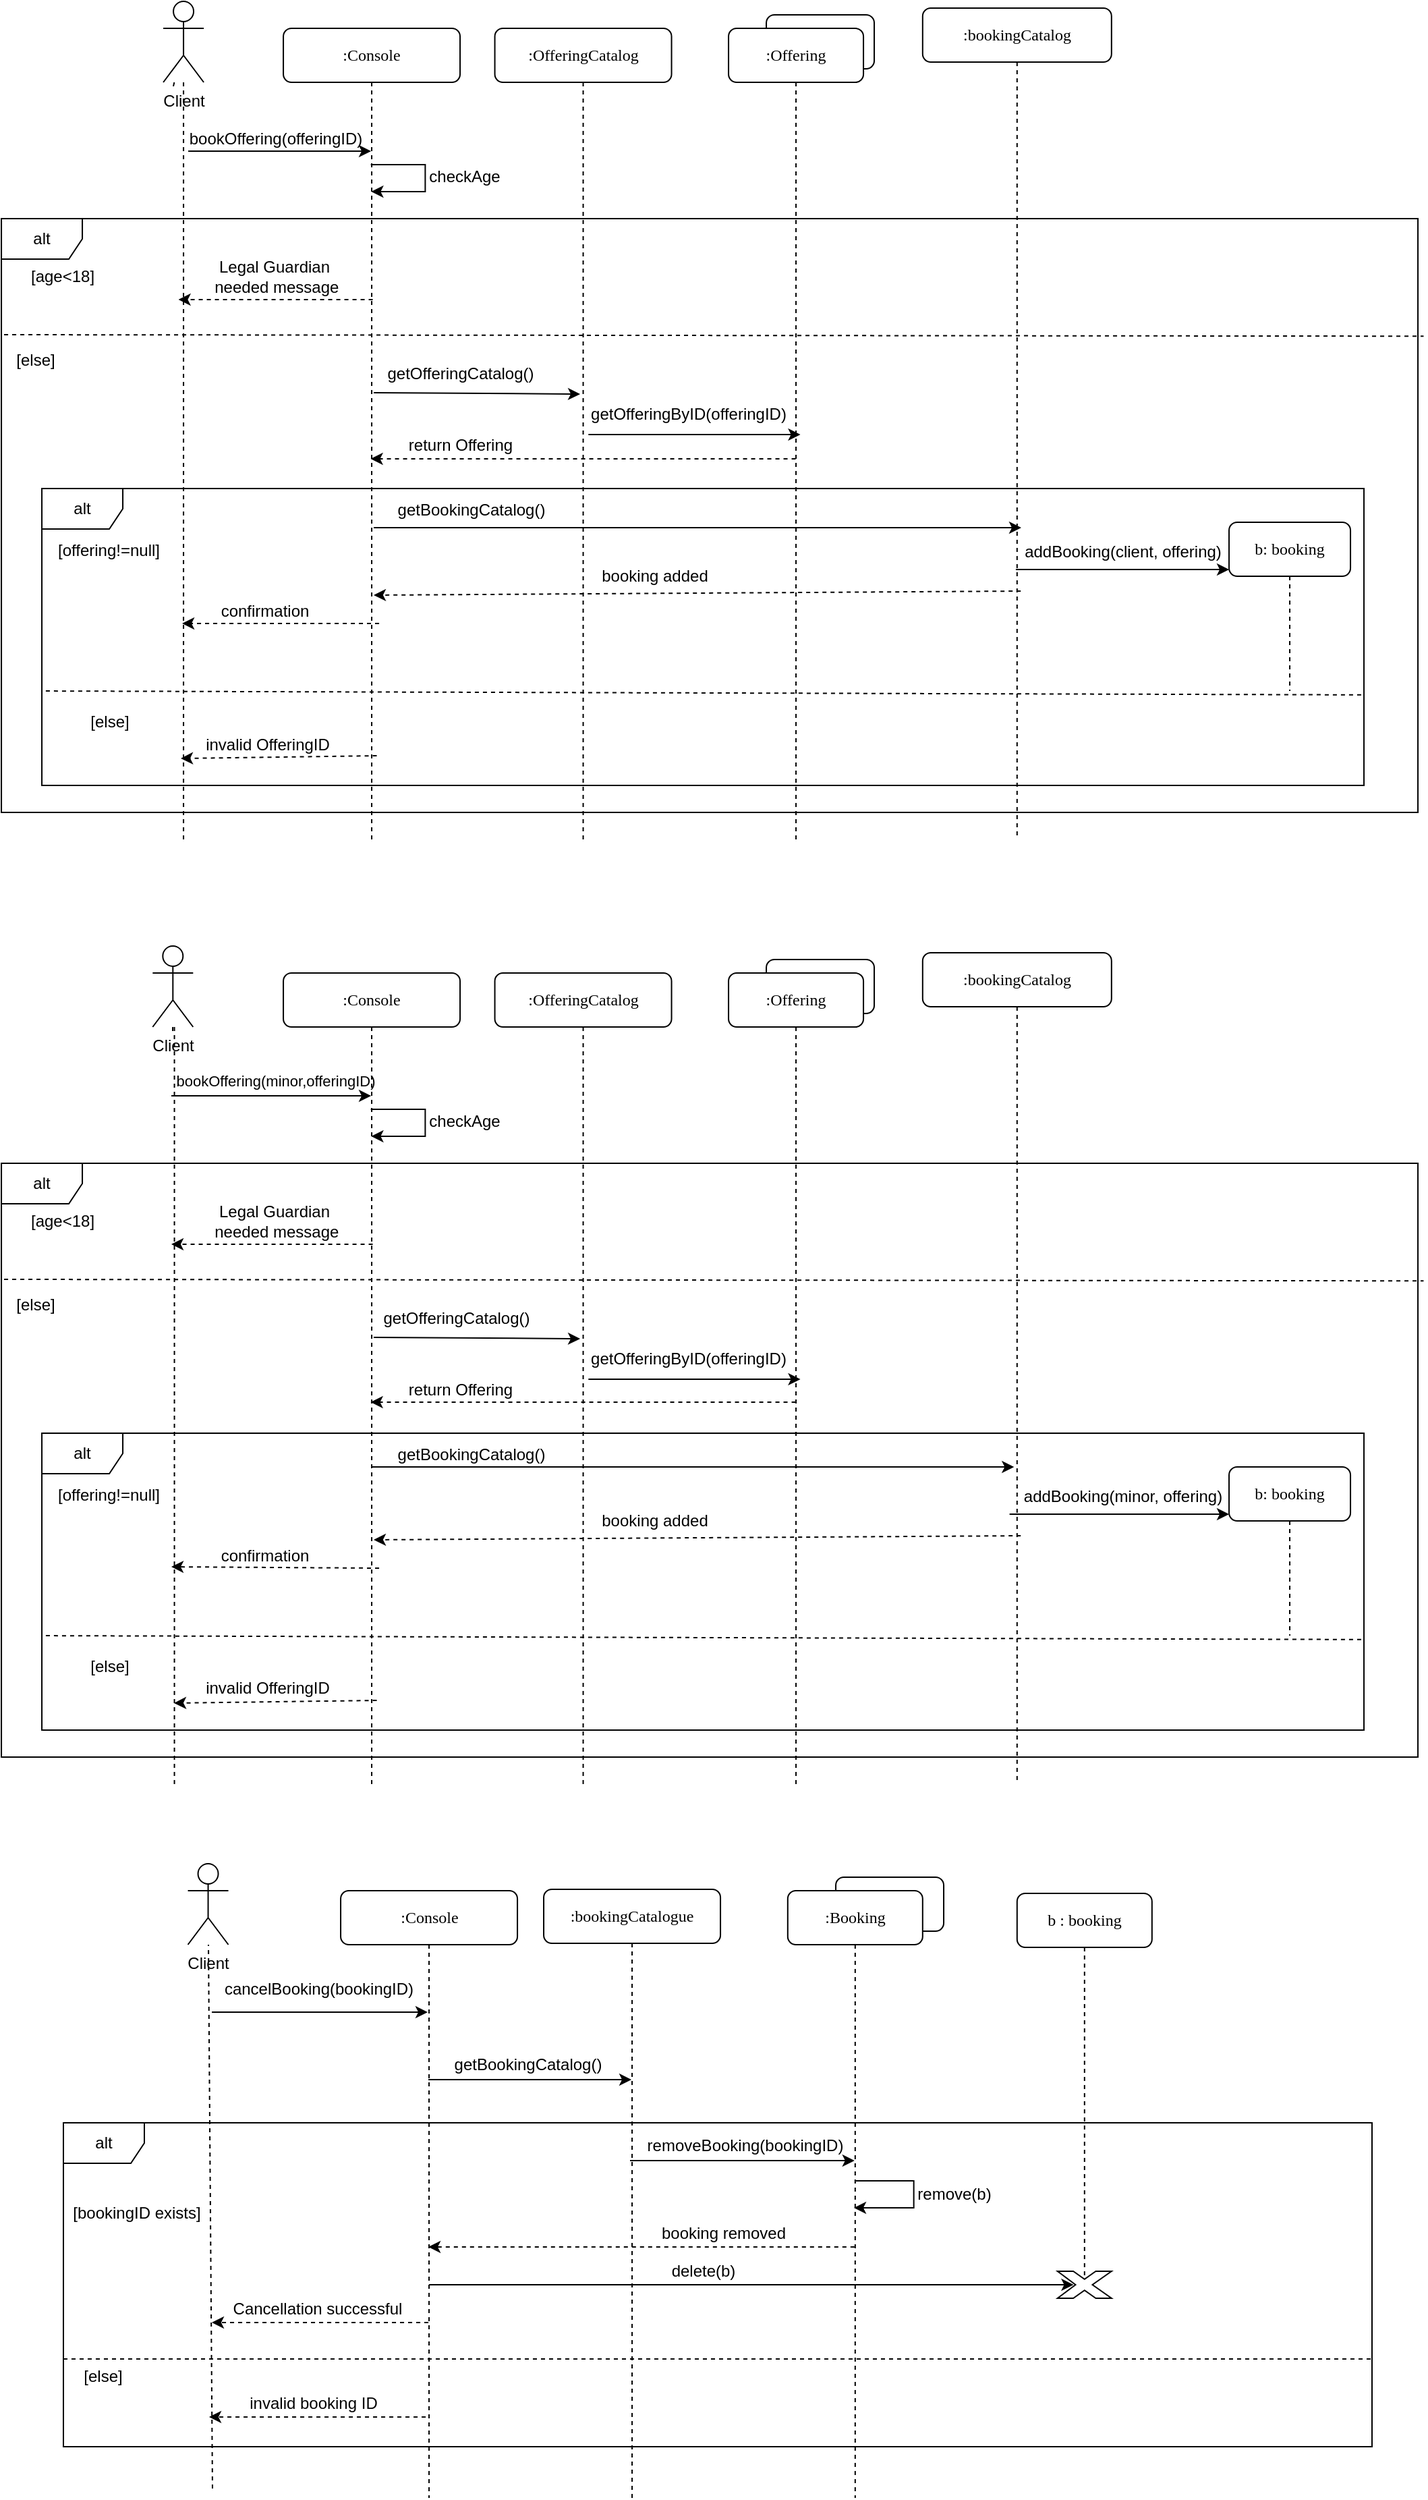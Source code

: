 <mxfile version="24.8.3">
  <diagram name="Page-1" id="13e1069c-82ec-6db2-03f1-153e76fe0fe0">
    <mxGraphModel dx="1434" dy="2445" grid="1" gridSize="10" guides="1" tooltips="1" connect="1" arrows="1" fold="1" page="1" pageScale="1" pageWidth="1100" pageHeight="850" background="none" math="0" shadow="0">
      <root>
        <mxCell id="0" />
        <mxCell id="1" parent="0" />
        <mxCell id="0YN1JNcntVtqTYBsjdS_-84" value="" style="endArrow=none;dashed=1;html=1;rounded=0;" edge="1" parent="1">
          <mxGeometry width="50" height="50" relative="1" as="geometry">
            <mxPoint x="162.28" y="-349" as="sourcePoint" />
            <mxPoint x="162.28" y="-910" as="targetPoint" />
          </mxGeometry>
        </mxCell>
        <mxCell id="giZi3sO-TTmVDWN61RLp-180" value="" style="endArrow=none;dashed=1;html=1;rounded=0;" parent="1" source="giZi3sO-TTmVDWN61RLp-182" edge="1">
          <mxGeometry width="50" height="50" relative="1" as="geometry">
            <mxPoint x="161.03" y="-1235" as="sourcePoint" />
            <mxPoint x="161.03" y="-1605" as="targetPoint" />
          </mxGeometry>
        </mxCell>
        <mxCell id="giZi3sO-TTmVDWN61RLp-181" value="" style="endArrow=none;dashed=1;html=1;rounded=0;" parent="1" edge="1" target="giZi3sO-TTmVDWN61RLp-182">
          <mxGeometry width="50" height="50" relative="1" as="geometry">
            <mxPoint x="169.03" y="-1049" as="sourcePoint" />
            <mxPoint x="170.03" y="-1575" as="targetPoint" />
          </mxGeometry>
        </mxCell>
        <mxCell id="giZi3sO-TTmVDWN61RLp-182" value="Client" style="shape=umlActor;verticalLabelPosition=bottom;verticalAlign=top;html=1;outlineConnect=0;" parent="1" vertex="1">
          <mxGeometry x="154.03" y="-1670" width="30" height="60" as="geometry" />
        </mxCell>
        <mxCell id="giZi3sO-TTmVDWN61RLp-184" value=":bookingCatalog" style="shape=umlLifeline;perimeter=lifelinePerimeter;whiteSpace=wrap;html=1;container=1;collapsible=0;recursiveResize=0;outlineConnect=0;rounded=1;shadow=0;comic=0;labelBackgroundColor=none;strokeWidth=1;fontFamily=Verdana;fontSize=12;align=center;" parent="1" vertex="1">
          <mxGeometry x="716.91" y="-1665" width="140" height="616" as="geometry" />
        </mxCell>
        <mxCell id="giZi3sO-TTmVDWN61RLp-178" value=":OfferingCatalog" style="shape=umlLifeline;perimeter=lifelinePerimeter;whiteSpace=wrap;html=1;container=1;collapsible=0;recursiveResize=0;outlineConnect=0;rounded=1;shadow=0;comic=0;labelBackgroundColor=none;strokeWidth=1;fontFamily=Verdana;fontSize=12;align=center;" parent="1" vertex="1">
          <mxGeometry x="399.78" y="-1650" width="131" height="601" as="geometry" />
        </mxCell>
        <mxCell id="giZi3sO-TTmVDWN61RLp-190" value="" style="rounded=1;whiteSpace=wrap;html=1;" parent="1" vertex="1">
          <mxGeometry x="601.03" y="-1660" width="80" height="40" as="geometry" />
        </mxCell>
        <mxCell id="giZi3sO-TTmVDWN61RLp-191" value=":Offering" style="shape=umlLifeline;perimeter=lifelinePerimeter;whiteSpace=wrap;html=1;container=1;collapsible=0;recursiveResize=0;outlineConnect=0;rounded=1;shadow=0;comic=0;labelBackgroundColor=none;strokeWidth=1;fontFamily=Verdana;fontSize=12;align=center;" parent="1" vertex="1">
          <mxGeometry x="573.03" y="-1650" width="100" height="601" as="geometry" />
        </mxCell>
        <mxCell id="0YN1JNcntVtqTYBsjdS_-33" value="" style="endArrow=classic;html=1;rounded=0;dashed=1;" edge="1" parent="giZi3sO-TTmVDWN61RLp-191">
          <mxGeometry width="50" height="50" relative="1" as="geometry">
            <mxPoint x="216.57" y="417" as="sourcePoint" />
            <mxPoint x="-263.03" y="420" as="targetPoint" />
          </mxGeometry>
        </mxCell>
        <mxCell id="giZi3sO-TTmVDWN61RLp-256" value="" style="endArrow=none;dashed=1;html=1;rounded=0;" parent="1" edge="1" target="giZi3sO-TTmVDWN61RLp-257">
          <mxGeometry width="50" height="50" relative="1" as="geometry">
            <mxPoint x="190.5" y="173" as="sourcePoint" />
            <mxPoint x="190" y="-197" as="targetPoint" />
          </mxGeometry>
        </mxCell>
        <mxCell id="giZi3sO-TTmVDWN61RLp-257" value="Client" style="shape=umlActor;verticalLabelPosition=bottom;verticalAlign=top;html=1;outlineConnect=0;" parent="1" vertex="1">
          <mxGeometry x="172.28" y="-290" width="30" height="60" as="geometry" />
        </mxCell>
        <mxCell id="giZi3sO-TTmVDWN61RLp-258" value="b : booking" style="shape=umlLifeline;perimeter=lifelinePerimeter;whiteSpace=wrap;html=1;container=1;collapsible=0;recursiveResize=0;outlineConnect=0;rounded=1;shadow=0;comic=0;labelBackgroundColor=none;strokeWidth=1;fontFamily=Verdana;fontSize=12;align=center;" parent="1" vertex="1">
          <mxGeometry x="786.91" y="-268" width="100" height="288" as="geometry" />
        </mxCell>
        <mxCell id="giZi3sO-TTmVDWN61RLp-259" value=":bookingCatalogue" style="shape=umlLifeline;perimeter=lifelinePerimeter;whiteSpace=wrap;html=1;container=1;collapsible=0;recursiveResize=0;outlineConnect=0;rounded=1;shadow=0;comic=0;labelBackgroundColor=none;strokeWidth=1;fontFamily=Verdana;fontSize=12;align=center;" parent="1" vertex="1">
          <mxGeometry x="436.03" y="-271" width="131" height="451" as="geometry" />
        </mxCell>
        <mxCell id="0YN1JNcntVtqTYBsjdS_-129" value="" style="endArrow=classic;html=1;rounded=0;" edge="1" parent="giZi3sO-TTmVDWN61RLp-259">
          <mxGeometry width="50" height="50" relative="1" as="geometry">
            <mxPoint x="-85.5" y="141" as="sourcePoint" />
            <mxPoint x="65" y="141" as="targetPoint" />
          </mxGeometry>
        </mxCell>
        <mxCell id="0YN1JNcntVtqTYBsjdS_-131" value="getBookingCatalog()" style="text;html=1;align=center;verticalAlign=middle;resizable=0;points=[];autosize=1;strokeColor=none;fillColor=none;" vertex="1" parent="giZi3sO-TTmVDWN61RLp-259">
          <mxGeometry x="-82" y="115" width="140" height="30" as="geometry" />
        </mxCell>
        <mxCell id="giZi3sO-TTmVDWN61RLp-263" value="" style="rounded=1;whiteSpace=wrap;html=1;" parent="1" vertex="1">
          <mxGeometry x="652.53" y="-280" width="80" height="40" as="geometry" />
        </mxCell>
        <mxCell id="giZi3sO-TTmVDWN61RLp-264" value=":Booking" style="shape=umlLifeline;perimeter=lifelinePerimeter;whiteSpace=wrap;html=1;container=1;collapsible=0;recursiveResize=0;outlineConnect=0;rounded=1;shadow=0;comic=0;labelBackgroundColor=none;strokeWidth=1;fontFamily=Verdana;fontSize=12;align=center;" parent="1" vertex="1">
          <mxGeometry x="616.91" y="-270" width="100" height="450" as="geometry" />
        </mxCell>
        <mxCell id="giZi3sO-TTmVDWN61RLp-266" value="alt" style="shape=umlFrame;whiteSpace=wrap;html=1;pointerEvents=0;" parent="1" vertex="1">
          <mxGeometry x="80" y="-98" width="970" height="240" as="geometry" />
        </mxCell>
        <mxCell id="giZi3sO-TTmVDWN61RLp-267" value="[bookingID exists]" style="text;html=1;align=center;verticalAlign=middle;resizable=0;points=[];autosize=1;strokeColor=none;fillColor=none;" parent="1" vertex="1">
          <mxGeometry x="74.03" y="-46" width="120" height="30" as="geometry" />
        </mxCell>
        <mxCell id="giZi3sO-TTmVDWN61RLp-272" value="" style="line;strokeWidth=1;fillColor=none;align=left;verticalAlign=middle;spacingTop=-1;spacingLeft=3;spacingRight=3;rotatable=0;labelPosition=right;points=[];portConstraint=eastwest;strokeColor=inherit;dashed=1;" parent="1" vertex="1">
          <mxGeometry x="80" y="48" width="970" height="58" as="geometry" />
        </mxCell>
        <mxCell id="giZi3sO-TTmVDWN61RLp-273" value="[else]" style="text;html=1;align=center;verticalAlign=middle;resizable=0;points=[];autosize=1;strokeColor=none;fillColor=none;" parent="1" vertex="1">
          <mxGeometry x="84.03" y="75" width="50" height="30" as="geometry" />
        </mxCell>
        <mxCell id="0YN1JNcntVtqTYBsjdS_-1" value=":Console" style="shape=umlLifeline;perimeter=lifelinePerimeter;whiteSpace=wrap;html=1;container=1;collapsible=0;recursiveResize=0;outlineConnect=0;rounded=1;shadow=0;comic=0;labelBackgroundColor=none;strokeWidth=1;fontFamily=Verdana;fontSize=12;align=center;" vertex="1" parent="1">
          <mxGeometry x="243.03" y="-1650" width="131" height="601" as="geometry" />
        </mxCell>
        <mxCell id="0YN1JNcntVtqTYBsjdS_-2" value="" style="endArrow=classic;html=1;rounded=0;" edge="1" parent="0YN1JNcntVtqTYBsjdS_-1" target="0YN1JNcntVtqTYBsjdS_-1">
          <mxGeometry width="50" height="50" relative="1" as="geometry">
            <mxPoint x="-70.5" y="91" as="sourcePoint" />
            <mxPoint x="63.5" y="91" as="targetPoint" />
          </mxGeometry>
        </mxCell>
        <mxCell id="0YN1JNcntVtqTYBsjdS_-4" value="" style="endArrow=classic;html=1;rounded=0;" edge="1" parent="0YN1JNcntVtqTYBsjdS_-1">
          <mxGeometry width="50" height="50" relative="1" as="geometry">
            <mxPoint x="64.837" y="101" as="sourcePoint" />
            <mxPoint x="65.17" y="121" as="targetPoint" />
            <Array as="points">
              <mxPoint x="105.17" y="101" />
              <mxPoint x="105.17" y="121" />
            </Array>
          </mxGeometry>
        </mxCell>
        <mxCell id="0YN1JNcntVtqTYBsjdS_-3" value="bookOffering(offeringID)" style="text;html=1;align=center;verticalAlign=middle;resizable=0;points=[];autosize=1;strokeColor=none;fillColor=none;" vertex="1" parent="1">
          <mxGeometry x="162.28" y="-1583" width="150" height="30" as="geometry" />
        </mxCell>
        <mxCell id="0YN1JNcntVtqTYBsjdS_-5" value="checkAge" style="text;html=1;align=center;verticalAlign=middle;resizable=0;points=[];autosize=1;strokeColor=none;fillColor=none;" vertex="1" parent="1">
          <mxGeometry x="336.53" y="-1555" width="80" height="30" as="geometry" />
        </mxCell>
        <mxCell id="0YN1JNcntVtqTYBsjdS_-10" value="alt" style="shape=umlFrame;whiteSpace=wrap;html=1;pointerEvents=0;" vertex="1" parent="1">
          <mxGeometry x="34.03" y="-1509" width="1050" height="440" as="geometry" />
        </mxCell>
        <mxCell id="0YN1JNcntVtqTYBsjdS_-11" value="" style="endArrow=classic;html=1;rounded=0;dashed=1;" edge="1" parent="1">
          <mxGeometry width="50" height="50" relative="1" as="geometry">
            <mxPoint x="309.28" y="-1449" as="sourcePoint" />
            <mxPoint x="165.28" y="-1449" as="targetPoint" />
          </mxGeometry>
        </mxCell>
        <mxCell id="0YN1JNcntVtqTYBsjdS_-12" value="&lt;div&gt;Legal Guardian&lt;/div&gt;&lt;div&gt;&amp;nbsp;needed message&lt;/div&gt;" style="text;html=1;align=center;verticalAlign=middle;resizable=0;points=[];autosize=1;strokeColor=none;fillColor=none;" vertex="1" parent="1">
          <mxGeometry x="176.16" y="-1486" width="120" height="40" as="geometry" />
        </mxCell>
        <mxCell id="0YN1JNcntVtqTYBsjdS_-14" value="[age&amp;lt;18]" style="text;html=1;align=center;verticalAlign=middle;resizable=0;points=[];autosize=1;strokeColor=none;fillColor=none;" vertex="1" parent="1">
          <mxGeometry x="44.03" y="-1481" width="70" height="30" as="geometry" />
        </mxCell>
        <mxCell id="0YN1JNcntVtqTYBsjdS_-15" value="" style="endArrow=none;html=1;rounded=0;exitX=0.04;exitY=-0.133;exitDx=0;exitDy=0;exitPerimeter=0;entryX=1.004;entryY=0.198;entryDx=0;entryDy=0;entryPerimeter=0;dashed=1;" edge="1" parent="1" source="0YN1JNcntVtqTYBsjdS_-16" target="0YN1JNcntVtqTYBsjdS_-10">
          <mxGeometry width="50" height="50" relative="1" as="geometry">
            <mxPoint x="76.253" y="-1420" as="sourcePoint" />
            <mxPoint x="892.073" y="-1419.28" as="targetPoint" />
          </mxGeometry>
        </mxCell>
        <mxCell id="0YN1JNcntVtqTYBsjdS_-16" value="[else]" style="text;html=1;align=center;verticalAlign=middle;resizable=0;points=[];autosize=1;strokeColor=none;fillColor=none;" vertex="1" parent="1">
          <mxGeometry x="34.03" y="-1419" width="50" height="30" as="geometry" />
        </mxCell>
        <mxCell id="0YN1JNcntVtqTYBsjdS_-17" value="" style="endArrow=classic;html=1;rounded=0;" edge="1" parent="1">
          <mxGeometry width="50" height="50" relative="1" as="geometry">
            <mxPoint x="310" y="-1380" as="sourcePoint" />
            <mxPoint x="463.03" y="-1379" as="targetPoint" />
          </mxGeometry>
        </mxCell>
        <mxCell id="0YN1JNcntVtqTYBsjdS_-18" value="getOfferingCatalog()" style="text;html=1;align=center;verticalAlign=middle;resizable=0;points=[];autosize=1;strokeColor=none;fillColor=none;" vertex="1" parent="1">
          <mxGeometry x="309.03" y="-1409" width="130" height="30" as="geometry" />
        </mxCell>
        <mxCell id="0YN1JNcntVtqTYBsjdS_-19" value="" style="endArrow=classic;html=1;rounded=0;" edge="1" parent="1">
          <mxGeometry width="50" height="50" relative="1" as="geometry">
            <mxPoint x="469.16" y="-1349" as="sourcePoint" />
            <mxPoint x="626.28" y="-1349" as="targetPoint" />
          </mxGeometry>
        </mxCell>
        <mxCell id="0YN1JNcntVtqTYBsjdS_-20" value="getOfferingByID(offeringID)" style="text;html=1;align=center;verticalAlign=middle;resizable=0;points=[];autosize=1;strokeColor=none;fillColor=none;" vertex="1" parent="1">
          <mxGeometry x="458.03" y="-1379" width="170" height="30" as="geometry" />
        </mxCell>
        <mxCell id="0YN1JNcntVtqTYBsjdS_-21" value="alt" style="shape=umlFrame;whiteSpace=wrap;html=1;pointerEvents=0;" vertex="1" parent="1">
          <mxGeometry x="64.03" y="-1309" width="980" height="220" as="geometry" />
        </mxCell>
        <mxCell id="0YN1JNcntVtqTYBsjdS_-22" value="" style="endArrow=classic;html=1;rounded=0;" edge="1" parent="1">
          <mxGeometry width="50" height="50" relative="1" as="geometry">
            <mxPoint x="310" y="-1280" as="sourcePoint" />
            <mxPoint x="790" y="-1280" as="targetPoint" />
          </mxGeometry>
        </mxCell>
        <mxCell id="0YN1JNcntVtqTYBsjdS_-23" value="getBookingCatalog()" style="text;html=1;align=center;verticalAlign=middle;resizable=0;points=[];autosize=1;strokeColor=none;fillColor=none;" vertex="1" parent="1">
          <mxGeometry x="312.28" y="-1308" width="140" height="30" as="geometry" />
        </mxCell>
        <mxCell id="0YN1JNcntVtqTYBsjdS_-24" value="b: booking" style="shape=umlLifeline;perimeter=lifelinePerimeter;whiteSpace=wrap;html=1;container=1;collapsible=0;recursiveResize=0;outlineConnect=0;rounded=1;shadow=0;comic=0;labelBackgroundColor=none;strokeWidth=1;fontFamily=Verdana;fontSize=12;align=center;" vertex="1" parent="1">
          <mxGeometry x="944.03" y="-1284" width="90" height="125" as="geometry" />
        </mxCell>
        <mxCell id="0YN1JNcntVtqTYBsjdS_-29" value="addBooking(client, offering)" style="text;html=1;align=center;verticalAlign=middle;resizable=0;points=[];autosize=1;strokeColor=none;fillColor=none;" vertex="1" parent="1">
          <mxGeometry x="780.03" y="-1277" width="170" height="30" as="geometry" />
        </mxCell>
        <mxCell id="0YN1JNcntVtqTYBsjdS_-30" value="" style="endArrow=classic;html=1;rounded=0;exitX=0.035;exitY=0.933;exitDx=0;exitDy=0;exitPerimeter=0;" edge="1" parent="1" source="0YN1JNcntVtqTYBsjdS_-29">
          <mxGeometry width="50" height="50" relative="1" as="geometry">
            <mxPoint x="794.03" y="-1249" as="sourcePoint" />
            <mxPoint x="944.03" y="-1249" as="targetPoint" />
          </mxGeometry>
        </mxCell>
        <mxCell id="0YN1JNcntVtqTYBsjdS_-31" value="" style="endArrow=classic;html=1;rounded=0;dashed=1;" edge="1" parent="1">
          <mxGeometry width="50" height="50" relative="1" as="geometry">
            <mxPoint x="622.78" y="-1331" as="sourcePoint" />
            <mxPoint x="307.78" y="-1331" as="targetPoint" />
          </mxGeometry>
        </mxCell>
        <mxCell id="0YN1JNcntVtqTYBsjdS_-32" value="return Offering" style="text;html=1;align=center;verticalAlign=middle;resizable=0;points=[];autosize=1;strokeColor=none;fillColor=none;" vertex="1" parent="1">
          <mxGeometry x="324.41" y="-1356" width="100" height="30" as="geometry" />
        </mxCell>
        <mxCell id="0YN1JNcntVtqTYBsjdS_-34" value="booking added" style="text;html=1;align=center;verticalAlign=middle;resizable=0;points=[];autosize=1;strokeColor=none;fillColor=none;" vertex="1" parent="1">
          <mxGeometry x="463.03" y="-1259" width="110" height="30" as="geometry" />
        </mxCell>
        <mxCell id="0YN1JNcntVtqTYBsjdS_-36" value="" style="endArrow=classic;html=1;rounded=0;dashed=1;" edge="1" parent="1">
          <mxGeometry width="50" height="50" relative="1" as="geometry">
            <mxPoint x="314.03" y="-1209" as="sourcePoint" />
            <mxPoint x="168.03" y="-1209" as="targetPoint" />
          </mxGeometry>
        </mxCell>
        <mxCell id="0YN1JNcntVtqTYBsjdS_-37" value="confirmation" style="text;html=1;align=center;verticalAlign=middle;resizable=0;points=[];autosize=1;strokeColor=none;fillColor=none;" vertex="1" parent="1">
          <mxGeometry x="184.03" y="-1233" width="90" height="30" as="geometry" />
        </mxCell>
        <mxCell id="0YN1JNcntVtqTYBsjdS_-38" value="" style="endArrow=none;html=1;rounded=0;entryX=1;entryY=0.695;entryDx=0;entryDy=0;entryPerimeter=0;dashed=1;exitX=0.003;exitY=0.682;exitDx=0;exitDy=0;exitPerimeter=0;" edge="1" parent="1" source="0YN1JNcntVtqTYBsjdS_-21" target="0YN1JNcntVtqTYBsjdS_-21">
          <mxGeometry width="50" height="50" relative="1" as="geometry">
            <mxPoint x="83.66" y="-1159" as="sourcePoint" />
            <mxPoint x="133.66" y="-1209" as="targetPoint" />
          </mxGeometry>
        </mxCell>
        <mxCell id="0YN1JNcntVtqTYBsjdS_-39" value="[offering!=null]" style="text;whiteSpace=wrap;html=1;" vertex="1" parent="1">
          <mxGeometry x="74.03" y="-1277" width="110" height="40" as="geometry" />
        </mxCell>
        <mxCell id="0YN1JNcntVtqTYBsjdS_-40" value="[else]" style="text;html=1;align=center;verticalAlign=middle;resizable=0;points=[];autosize=1;strokeColor=none;fillColor=none;" vertex="1" parent="1">
          <mxGeometry x="89.03" y="-1151" width="50" height="30" as="geometry" />
        </mxCell>
        <mxCell id="0YN1JNcntVtqTYBsjdS_-41" value="" style="endArrow=classic;html=1;rounded=0;dashed=1;" edge="1" parent="1">
          <mxGeometry width="50" height="50" relative="1" as="geometry">
            <mxPoint x="312.28" y="-1111" as="sourcePoint" />
            <mxPoint x="167.03" y="-1109" as="targetPoint" />
          </mxGeometry>
        </mxCell>
        <mxCell id="0YN1JNcntVtqTYBsjdS_-42" value="invalid OfferingID" style="text;html=1;align=center;verticalAlign=middle;resizable=0;points=[];autosize=1;strokeColor=none;fillColor=none;" vertex="1" parent="1">
          <mxGeometry x="171.03" y="-1134" width="120" height="30" as="geometry" />
        </mxCell>
        <mxCell id="0YN1JNcntVtqTYBsjdS_-83" value="" style="endArrow=none;dashed=1;html=1;rounded=0;" edge="1" source="0YN1JNcntVtqTYBsjdS_-85" parent="1">
          <mxGeometry width="50" height="50" relative="1" as="geometry">
            <mxPoint x="161.03" y="-535" as="sourcePoint" />
            <mxPoint x="161.03" y="-905" as="targetPoint" />
          </mxGeometry>
        </mxCell>
        <mxCell id="0YN1JNcntVtqTYBsjdS_-85" value="Client" style="shape=umlActor;verticalLabelPosition=bottom;verticalAlign=top;html=1;outlineConnect=0;" vertex="1" parent="1">
          <mxGeometry x="146.16" y="-970" width="30" height="60" as="geometry" />
        </mxCell>
        <mxCell id="0YN1JNcntVtqTYBsjdS_-86" value=":bookingCatalog" style="shape=umlLifeline;perimeter=lifelinePerimeter;whiteSpace=wrap;html=1;container=1;collapsible=0;recursiveResize=0;outlineConnect=0;rounded=1;shadow=0;comic=0;labelBackgroundColor=none;strokeWidth=1;fontFamily=Verdana;fontSize=12;align=center;" vertex="1" parent="1">
          <mxGeometry x="716.91" y="-965" width="140" height="616" as="geometry" />
        </mxCell>
        <mxCell id="0YN1JNcntVtqTYBsjdS_-87" value=":OfferingCatalog" style="shape=umlLifeline;perimeter=lifelinePerimeter;whiteSpace=wrap;html=1;container=1;collapsible=0;recursiveResize=0;outlineConnect=0;rounded=1;shadow=0;comic=0;labelBackgroundColor=none;strokeWidth=1;fontFamily=Verdana;fontSize=12;align=center;" vertex="1" parent="1">
          <mxGeometry x="399.78" y="-950" width="131" height="601" as="geometry" />
        </mxCell>
        <mxCell id="0YN1JNcntVtqTYBsjdS_-88" value="" style="rounded=1;whiteSpace=wrap;html=1;" vertex="1" parent="1">
          <mxGeometry x="601.03" y="-960" width="80" height="40" as="geometry" />
        </mxCell>
        <mxCell id="0YN1JNcntVtqTYBsjdS_-89" value=":Offering" style="shape=umlLifeline;perimeter=lifelinePerimeter;whiteSpace=wrap;html=1;container=1;collapsible=0;recursiveResize=0;outlineConnect=0;rounded=1;shadow=0;comic=0;labelBackgroundColor=none;strokeWidth=1;fontFamily=Verdana;fontSize=12;align=center;" vertex="1" parent="1">
          <mxGeometry x="573.03" y="-950" width="100" height="601" as="geometry" />
        </mxCell>
        <mxCell id="0YN1JNcntVtqTYBsjdS_-90" value="" style="endArrow=classic;html=1;rounded=0;dashed=1;" edge="1" parent="0YN1JNcntVtqTYBsjdS_-89">
          <mxGeometry width="50" height="50" relative="1" as="geometry">
            <mxPoint x="216.57" y="417" as="sourcePoint" />
            <mxPoint x="-263.03" y="420" as="targetPoint" />
          </mxGeometry>
        </mxCell>
        <mxCell id="0YN1JNcntVtqTYBsjdS_-91" value=":Console" style="shape=umlLifeline;perimeter=lifelinePerimeter;whiteSpace=wrap;html=1;container=1;collapsible=0;recursiveResize=0;outlineConnect=0;rounded=1;shadow=0;comic=0;labelBackgroundColor=none;strokeWidth=1;fontFamily=Verdana;fontSize=12;align=center;" vertex="1" parent="1">
          <mxGeometry x="243.03" y="-950" width="131" height="601" as="geometry" />
        </mxCell>
        <mxCell id="0YN1JNcntVtqTYBsjdS_-92" value="" style="endArrow=classic;html=1;rounded=0;" edge="1" parent="0YN1JNcntVtqTYBsjdS_-91" target="0YN1JNcntVtqTYBsjdS_-91">
          <mxGeometry width="50" height="50" relative="1" as="geometry">
            <mxPoint x="-83.03" y="91" as="sourcePoint" />
            <mxPoint x="63.5" y="91" as="targetPoint" />
          </mxGeometry>
        </mxCell>
        <mxCell id="0YN1JNcntVtqTYBsjdS_-93" value="" style="endArrow=classic;html=1;rounded=0;" edge="1" parent="0YN1JNcntVtqTYBsjdS_-91">
          <mxGeometry width="50" height="50" relative="1" as="geometry">
            <mxPoint x="64.837" y="101" as="sourcePoint" />
            <mxPoint x="65.17" y="121" as="targetPoint" />
            <Array as="points">
              <mxPoint x="105.17" y="101" />
              <mxPoint x="105.17" y="121" />
            </Array>
          </mxGeometry>
        </mxCell>
        <mxCell id="0YN1JNcntVtqTYBsjdS_-95" value="checkAge" style="text;html=1;align=center;verticalAlign=middle;resizable=0;points=[];autosize=1;strokeColor=none;fillColor=none;" vertex="1" parent="1">
          <mxGeometry x="336.53" y="-855" width="80" height="30" as="geometry" />
        </mxCell>
        <mxCell id="0YN1JNcntVtqTYBsjdS_-96" value="alt" style="shape=umlFrame;whiteSpace=wrap;html=1;pointerEvents=0;" vertex="1" parent="1">
          <mxGeometry x="34.03" y="-809" width="1050" height="440" as="geometry" />
        </mxCell>
        <mxCell id="0YN1JNcntVtqTYBsjdS_-97" value="" style="endArrow=classic;html=1;rounded=0;dashed=1;" edge="1" parent="1">
          <mxGeometry width="50" height="50" relative="1" as="geometry">
            <mxPoint x="309.28" y="-749" as="sourcePoint" />
            <mxPoint x="160" y="-749" as="targetPoint" />
          </mxGeometry>
        </mxCell>
        <mxCell id="0YN1JNcntVtqTYBsjdS_-98" value="&lt;div&gt;Legal Guardian&lt;/div&gt;&lt;div&gt;&amp;nbsp;needed message&lt;/div&gt;" style="text;html=1;align=center;verticalAlign=middle;resizable=0;points=[];autosize=1;strokeColor=none;fillColor=none;" vertex="1" parent="1">
          <mxGeometry x="176.16" y="-786" width="120" height="40" as="geometry" />
        </mxCell>
        <mxCell id="0YN1JNcntVtqTYBsjdS_-99" value="[age&amp;lt;18]" style="text;html=1;align=center;verticalAlign=middle;resizable=0;points=[];autosize=1;strokeColor=none;fillColor=none;" vertex="1" parent="1">
          <mxGeometry x="44.03" y="-781" width="70" height="30" as="geometry" />
        </mxCell>
        <mxCell id="0YN1JNcntVtqTYBsjdS_-100" value="" style="endArrow=none;html=1;rounded=0;exitX=0.04;exitY=-0.133;exitDx=0;exitDy=0;exitPerimeter=0;entryX=1.004;entryY=0.198;entryDx=0;entryDy=0;entryPerimeter=0;dashed=1;" edge="1" source="0YN1JNcntVtqTYBsjdS_-101" target="0YN1JNcntVtqTYBsjdS_-96" parent="1">
          <mxGeometry width="50" height="50" relative="1" as="geometry">
            <mxPoint x="76.253" y="-720" as="sourcePoint" />
            <mxPoint x="892.073" y="-719.28" as="targetPoint" />
          </mxGeometry>
        </mxCell>
        <mxCell id="0YN1JNcntVtqTYBsjdS_-101" value="[else]" style="text;html=1;align=center;verticalAlign=middle;resizable=0;points=[];autosize=1;strokeColor=none;fillColor=none;" vertex="1" parent="1">
          <mxGeometry x="34.03" y="-719" width="50" height="30" as="geometry" />
        </mxCell>
        <mxCell id="0YN1JNcntVtqTYBsjdS_-102" value="" style="endArrow=classic;html=1;rounded=0;" edge="1" parent="1">
          <mxGeometry width="50" height="50" relative="1" as="geometry">
            <mxPoint x="310" y="-680" as="sourcePoint" />
            <mxPoint x="463.03" y="-679" as="targetPoint" />
          </mxGeometry>
        </mxCell>
        <mxCell id="0YN1JNcntVtqTYBsjdS_-103" value="getOfferingCatalog()" style="text;html=1;align=center;verticalAlign=middle;resizable=0;points=[];autosize=1;strokeColor=none;fillColor=none;" vertex="1" parent="1">
          <mxGeometry x="306.03" y="-709" width="130" height="30" as="geometry" />
        </mxCell>
        <mxCell id="0YN1JNcntVtqTYBsjdS_-104" value="" style="endArrow=classic;html=1;rounded=0;" edge="1" parent="1">
          <mxGeometry width="50" height="50" relative="1" as="geometry">
            <mxPoint x="469.16" y="-649" as="sourcePoint" />
            <mxPoint x="626.28" y="-649" as="targetPoint" />
          </mxGeometry>
        </mxCell>
        <mxCell id="0YN1JNcntVtqTYBsjdS_-105" value="getOfferingByID(offeringID)" style="text;html=1;align=center;verticalAlign=middle;resizable=0;points=[];autosize=1;strokeColor=none;fillColor=none;" vertex="1" parent="1">
          <mxGeometry x="458.03" y="-679" width="170" height="30" as="geometry" />
        </mxCell>
        <mxCell id="0YN1JNcntVtqTYBsjdS_-106" value="alt" style="shape=umlFrame;whiteSpace=wrap;html=1;pointerEvents=0;" vertex="1" parent="1">
          <mxGeometry x="64.03" y="-609" width="980" height="220" as="geometry" />
        </mxCell>
        <mxCell id="0YN1JNcntVtqTYBsjdS_-107" value="" style="endArrow=classic;html=1;rounded=0;" edge="1" parent="1" source="0YN1JNcntVtqTYBsjdS_-91">
          <mxGeometry width="50" height="50" relative="1" as="geometry">
            <mxPoint x="160" y="-584" as="sourcePoint" />
            <mxPoint x="784.66" y="-584" as="targetPoint" />
          </mxGeometry>
        </mxCell>
        <mxCell id="0YN1JNcntVtqTYBsjdS_-108" value="getBookingCatalog()" style="text;html=1;align=center;verticalAlign=middle;resizable=0;points=[];autosize=1;strokeColor=none;fillColor=none;" vertex="1" parent="1">
          <mxGeometry x="312.28" y="-608" width="140" height="30" as="geometry" />
        </mxCell>
        <mxCell id="0YN1JNcntVtqTYBsjdS_-109" value="b: booking" style="shape=umlLifeline;perimeter=lifelinePerimeter;whiteSpace=wrap;html=1;container=1;collapsible=0;recursiveResize=0;outlineConnect=0;rounded=1;shadow=0;comic=0;labelBackgroundColor=none;strokeWidth=1;fontFamily=Verdana;fontSize=12;align=center;" vertex="1" parent="1">
          <mxGeometry x="944.03" y="-584" width="90" height="125" as="geometry" />
        </mxCell>
        <mxCell id="0YN1JNcntVtqTYBsjdS_-110" value="addBooking(minor, offering)" style="text;html=1;align=center;verticalAlign=middle;resizable=0;points=[];autosize=1;strokeColor=none;fillColor=none;" vertex="1" parent="1">
          <mxGeometry x="775.03" y="-577" width="180" height="30" as="geometry" />
        </mxCell>
        <mxCell id="0YN1JNcntVtqTYBsjdS_-111" value="" style="endArrow=classic;html=1;rounded=0;exitX=0.035;exitY=0.933;exitDx=0;exitDy=0;exitPerimeter=0;" edge="1" source="0YN1JNcntVtqTYBsjdS_-110" parent="1">
          <mxGeometry width="50" height="50" relative="1" as="geometry">
            <mxPoint x="794.03" y="-549" as="sourcePoint" />
            <mxPoint x="944.03" y="-549" as="targetPoint" />
          </mxGeometry>
        </mxCell>
        <mxCell id="0YN1JNcntVtqTYBsjdS_-112" value="" style="endArrow=classic;html=1;rounded=0;dashed=1;" edge="1" parent="1">
          <mxGeometry width="50" height="50" relative="1" as="geometry">
            <mxPoint x="622.78" y="-632" as="sourcePoint" />
            <mxPoint x="307.78" y="-632" as="targetPoint" />
          </mxGeometry>
        </mxCell>
        <mxCell id="0YN1JNcntVtqTYBsjdS_-113" value="return Offering" style="text;html=1;align=center;verticalAlign=middle;resizable=0;points=[];autosize=1;strokeColor=none;fillColor=none;" vertex="1" parent="1">
          <mxGeometry x="324.41" y="-656" width="100" height="30" as="geometry" />
        </mxCell>
        <mxCell id="0YN1JNcntVtqTYBsjdS_-114" value="booking added" style="text;html=1;align=center;verticalAlign=middle;resizable=0;points=[];autosize=1;strokeColor=none;fillColor=none;" vertex="1" parent="1">
          <mxGeometry x="463.03" y="-559" width="110" height="30" as="geometry" />
        </mxCell>
        <mxCell id="0YN1JNcntVtqTYBsjdS_-115" value="" style="endArrow=classic;html=1;rounded=0;dashed=1;" edge="1" parent="1">
          <mxGeometry width="50" height="50" relative="1" as="geometry">
            <mxPoint x="314.03" y="-509" as="sourcePoint" />
            <mxPoint x="160" y="-510" as="targetPoint" />
          </mxGeometry>
        </mxCell>
        <mxCell id="0YN1JNcntVtqTYBsjdS_-116" value="confirmation" style="text;html=1;align=center;verticalAlign=middle;resizable=0;points=[];autosize=1;strokeColor=none;fillColor=none;" vertex="1" parent="1">
          <mxGeometry x="184.03" y="-533" width="90" height="30" as="geometry" />
        </mxCell>
        <mxCell id="0YN1JNcntVtqTYBsjdS_-117" value="" style="endArrow=none;html=1;rounded=0;entryX=1;entryY=0.695;entryDx=0;entryDy=0;entryPerimeter=0;dashed=1;exitX=0.003;exitY=0.682;exitDx=0;exitDy=0;exitPerimeter=0;" edge="1" source="0YN1JNcntVtqTYBsjdS_-106" target="0YN1JNcntVtqTYBsjdS_-106" parent="1">
          <mxGeometry width="50" height="50" relative="1" as="geometry">
            <mxPoint x="83.66" y="-459" as="sourcePoint" />
            <mxPoint x="133.66" y="-509" as="targetPoint" />
          </mxGeometry>
        </mxCell>
        <mxCell id="0YN1JNcntVtqTYBsjdS_-118" value="[offering!=null]" style="text;whiteSpace=wrap;html=1;" vertex="1" parent="1">
          <mxGeometry x="74.03" y="-577" width="110" height="40" as="geometry" />
        </mxCell>
        <mxCell id="0YN1JNcntVtqTYBsjdS_-119" value="[else]" style="text;html=1;align=center;verticalAlign=middle;resizable=0;points=[];autosize=1;strokeColor=none;fillColor=none;" vertex="1" parent="1">
          <mxGeometry x="89.03" y="-451" width="50" height="30" as="geometry" />
        </mxCell>
        <mxCell id="0YN1JNcntVtqTYBsjdS_-120" value="" style="endArrow=classic;html=1;rounded=0;dashed=1;" edge="1" parent="1">
          <mxGeometry width="50" height="50" relative="1" as="geometry">
            <mxPoint x="312.28" y="-411" as="sourcePoint" />
            <mxPoint x="162" y="-409" as="targetPoint" />
          </mxGeometry>
        </mxCell>
        <mxCell id="0YN1JNcntVtqTYBsjdS_-121" value="invalid OfferingID" style="text;html=1;align=center;verticalAlign=middle;resizable=0;points=[];autosize=1;strokeColor=none;fillColor=none;" vertex="1" parent="1">
          <mxGeometry x="171.03" y="-435" width="120" height="30" as="geometry" />
        </mxCell>
        <mxCell id="0YN1JNcntVtqTYBsjdS_-94" value="&lt;font style=&quot;font-size: 11px;&quot;&gt;bookOffering(minor,offeringID)&lt;/font&gt;" style="text;html=1;align=center;verticalAlign=middle;resizable=0;points=[];autosize=1;strokeColor=none;fillColor=none;" vertex="1" parent="1">
          <mxGeometry x="152.28" y="-885" width="170" height="30" as="geometry" />
        </mxCell>
        <mxCell id="0YN1JNcntVtqTYBsjdS_-122" value=":Console" style="shape=umlLifeline;perimeter=lifelinePerimeter;whiteSpace=wrap;html=1;container=1;collapsible=0;recursiveResize=0;outlineConnect=0;rounded=1;shadow=0;comic=0;labelBackgroundColor=none;strokeWidth=1;fontFamily=Verdana;fontSize=12;align=center;" vertex="1" parent="1">
          <mxGeometry x="285.53" y="-270" width="131" height="450" as="geometry" />
        </mxCell>
        <mxCell id="0YN1JNcntVtqTYBsjdS_-128" value="cancelBooking(bookingID)" style="text;html=1;align=center;verticalAlign=middle;resizable=0;points=[];autosize=1;strokeColor=none;fillColor=none;" vertex="1" parent="0YN1JNcntVtqTYBsjdS_-122">
          <mxGeometry x="-101.5" y="58" width="170" height="30" as="geometry" />
        </mxCell>
        <mxCell id="0YN1JNcntVtqTYBsjdS_-144" value="" style="endArrow=classic;html=1;rounded=0;dashed=1;" edge="1" parent="0YN1JNcntVtqTYBsjdS_-122" source="0YN1JNcntVtqTYBsjdS_-122">
          <mxGeometry width="50" height="50" relative="1" as="geometry">
            <mxPoint x="43.94" y="320" as="sourcePoint" />
            <mxPoint x="-95.53" y="320" as="targetPoint" />
          </mxGeometry>
        </mxCell>
        <mxCell id="0YN1JNcntVtqTYBsjdS_-127" value="" style="endArrow=classic;html=1;rounded=0;" edge="1" parent="1">
          <mxGeometry width="50" height="50" relative="1" as="geometry">
            <mxPoint x="190" y="-180" as="sourcePoint" />
            <mxPoint x="350" y="-180" as="targetPoint" />
          </mxGeometry>
        </mxCell>
        <mxCell id="0YN1JNcntVtqTYBsjdS_-132" value="" style="endArrow=classic;html=1;rounded=0;" edge="1" parent="1" target="giZi3sO-TTmVDWN61RLp-264">
          <mxGeometry width="50" height="50" relative="1" as="geometry">
            <mxPoint x="500" y="-70" as="sourcePoint" />
            <mxPoint x="550" y="-120" as="targetPoint" />
          </mxGeometry>
        </mxCell>
        <mxCell id="0YN1JNcntVtqTYBsjdS_-133" value="removeBooking(bookingID)" style="text;html=1;align=center;verticalAlign=middle;resizable=0;points=[];autosize=1;strokeColor=none;fillColor=none;" vertex="1" parent="1">
          <mxGeometry x="500" y="-96" width="170" height="30" as="geometry" />
        </mxCell>
        <mxCell id="0YN1JNcntVtqTYBsjdS_-135" value="" style="endArrow=classic;html=1;rounded=0;" edge="1" parent="1">
          <mxGeometry width="50" height="50" relative="1" as="geometry">
            <mxPoint x="667" y="-55" as="sourcePoint" />
            <mxPoint x="666" y="-35" as="targetPoint" />
            <Array as="points">
              <mxPoint x="710.33" y="-55" />
              <mxPoint x="710.33" y="-35" />
            </Array>
          </mxGeometry>
        </mxCell>
        <mxCell id="0YN1JNcntVtqTYBsjdS_-136" value="remove(b)" style="text;html=1;align=center;verticalAlign=middle;resizable=0;points=[];autosize=1;strokeColor=none;fillColor=none;" vertex="1" parent="1">
          <mxGeometry x="700.03" y="-60.5" width="80" height="30" as="geometry" />
        </mxCell>
        <mxCell id="0YN1JNcntVtqTYBsjdS_-137" value="" style="endArrow=classic;html=1;rounded=0;" edge="1" parent="1" source="0YN1JNcntVtqTYBsjdS_-122">
          <mxGeometry width="50" height="50" relative="1" as="geometry">
            <mxPoint x="359.27" y="22" as="sourcePoint" />
            <mxPoint x="828.74" y="22" as="targetPoint" />
          </mxGeometry>
        </mxCell>
        <mxCell id="0YN1JNcntVtqTYBsjdS_-138" value="delete(b)" style="text;html=1;align=center;verticalAlign=middle;resizable=0;points=[];autosize=1;strokeColor=none;fillColor=none;" vertex="1" parent="1">
          <mxGeometry x="519.03" y="-3" width="70" height="30" as="geometry" />
        </mxCell>
        <mxCell id="0YN1JNcntVtqTYBsjdS_-141" value="" style="verticalLabelPosition=bottom;verticalAlign=top;html=1;shape=mxgraph.basic.x" vertex="1" parent="1">
          <mxGeometry x="816.91" y="12" width="40" height="20" as="geometry" />
        </mxCell>
        <mxCell id="0YN1JNcntVtqTYBsjdS_-142" value="" style="endArrow=classic;html=1;rounded=0;dashed=1;" edge="1" parent="1" source="giZi3sO-TTmVDWN61RLp-264">
          <mxGeometry width="50" height="50" relative="1" as="geometry">
            <mxPoint x="660.01" y="-6" as="sourcePoint" />
            <mxPoint x="350.53" y="-6" as="targetPoint" />
          </mxGeometry>
        </mxCell>
        <mxCell id="0YN1JNcntVtqTYBsjdS_-143" value="booking removed" style="text;html=1;align=center;verticalAlign=middle;resizable=0;points=[];autosize=1;strokeColor=none;fillColor=none;" vertex="1" parent="1">
          <mxGeometry x="509" y="-31" width="120" height="30" as="geometry" />
        </mxCell>
        <mxCell id="0YN1JNcntVtqTYBsjdS_-145" value="Cancellation successful" style="text;html=1;align=center;verticalAlign=middle;resizable=0;points=[];autosize=1;strokeColor=none;fillColor=none;" vertex="1" parent="1">
          <mxGeometry x="188" y="25" width="160" height="30" as="geometry" />
        </mxCell>
        <mxCell id="0YN1JNcntVtqTYBsjdS_-146" value="" style="endArrow=classic;html=1;rounded=0;dashed=1;" edge="1" parent="1">
          <mxGeometry width="50" height="50" relative="1" as="geometry">
            <mxPoint x="348.53" y="120" as="sourcePoint" />
            <mxPoint x="188" y="120" as="targetPoint" />
          </mxGeometry>
        </mxCell>
        <mxCell id="0YN1JNcntVtqTYBsjdS_-147" value="invalid booking ID" style="text;html=1;align=center;verticalAlign=middle;resizable=0;points=[];autosize=1;strokeColor=none;fillColor=none;" vertex="1" parent="1">
          <mxGeometry x="205.41" y="95" width="120" height="30" as="geometry" />
        </mxCell>
      </root>
    </mxGraphModel>
  </diagram>
</mxfile>
